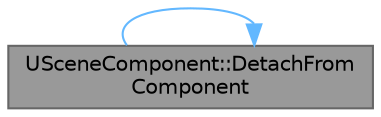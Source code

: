 digraph "USceneComponent::DetachFromComponent"
{
 // INTERACTIVE_SVG=YES
 // LATEX_PDF_SIZE
  bgcolor="transparent";
  edge [fontname=Helvetica,fontsize=10,labelfontname=Helvetica,labelfontsize=10];
  node [fontname=Helvetica,fontsize=10,shape=box,height=0.2,width=0.4];
  rankdir="LR";
  Node1 [id="Node000001",label="USceneComponent::DetachFrom\lComponent",height=0.2,width=0.4,color="gray40", fillcolor="grey60", style="filled", fontcolor="black",tooltip="Detach this component from whatever it is attached to."];
  Node1 -> Node1 [id="edge1_Node000001_Node000001",color="steelblue1",style="solid",tooltip=" "];
}
